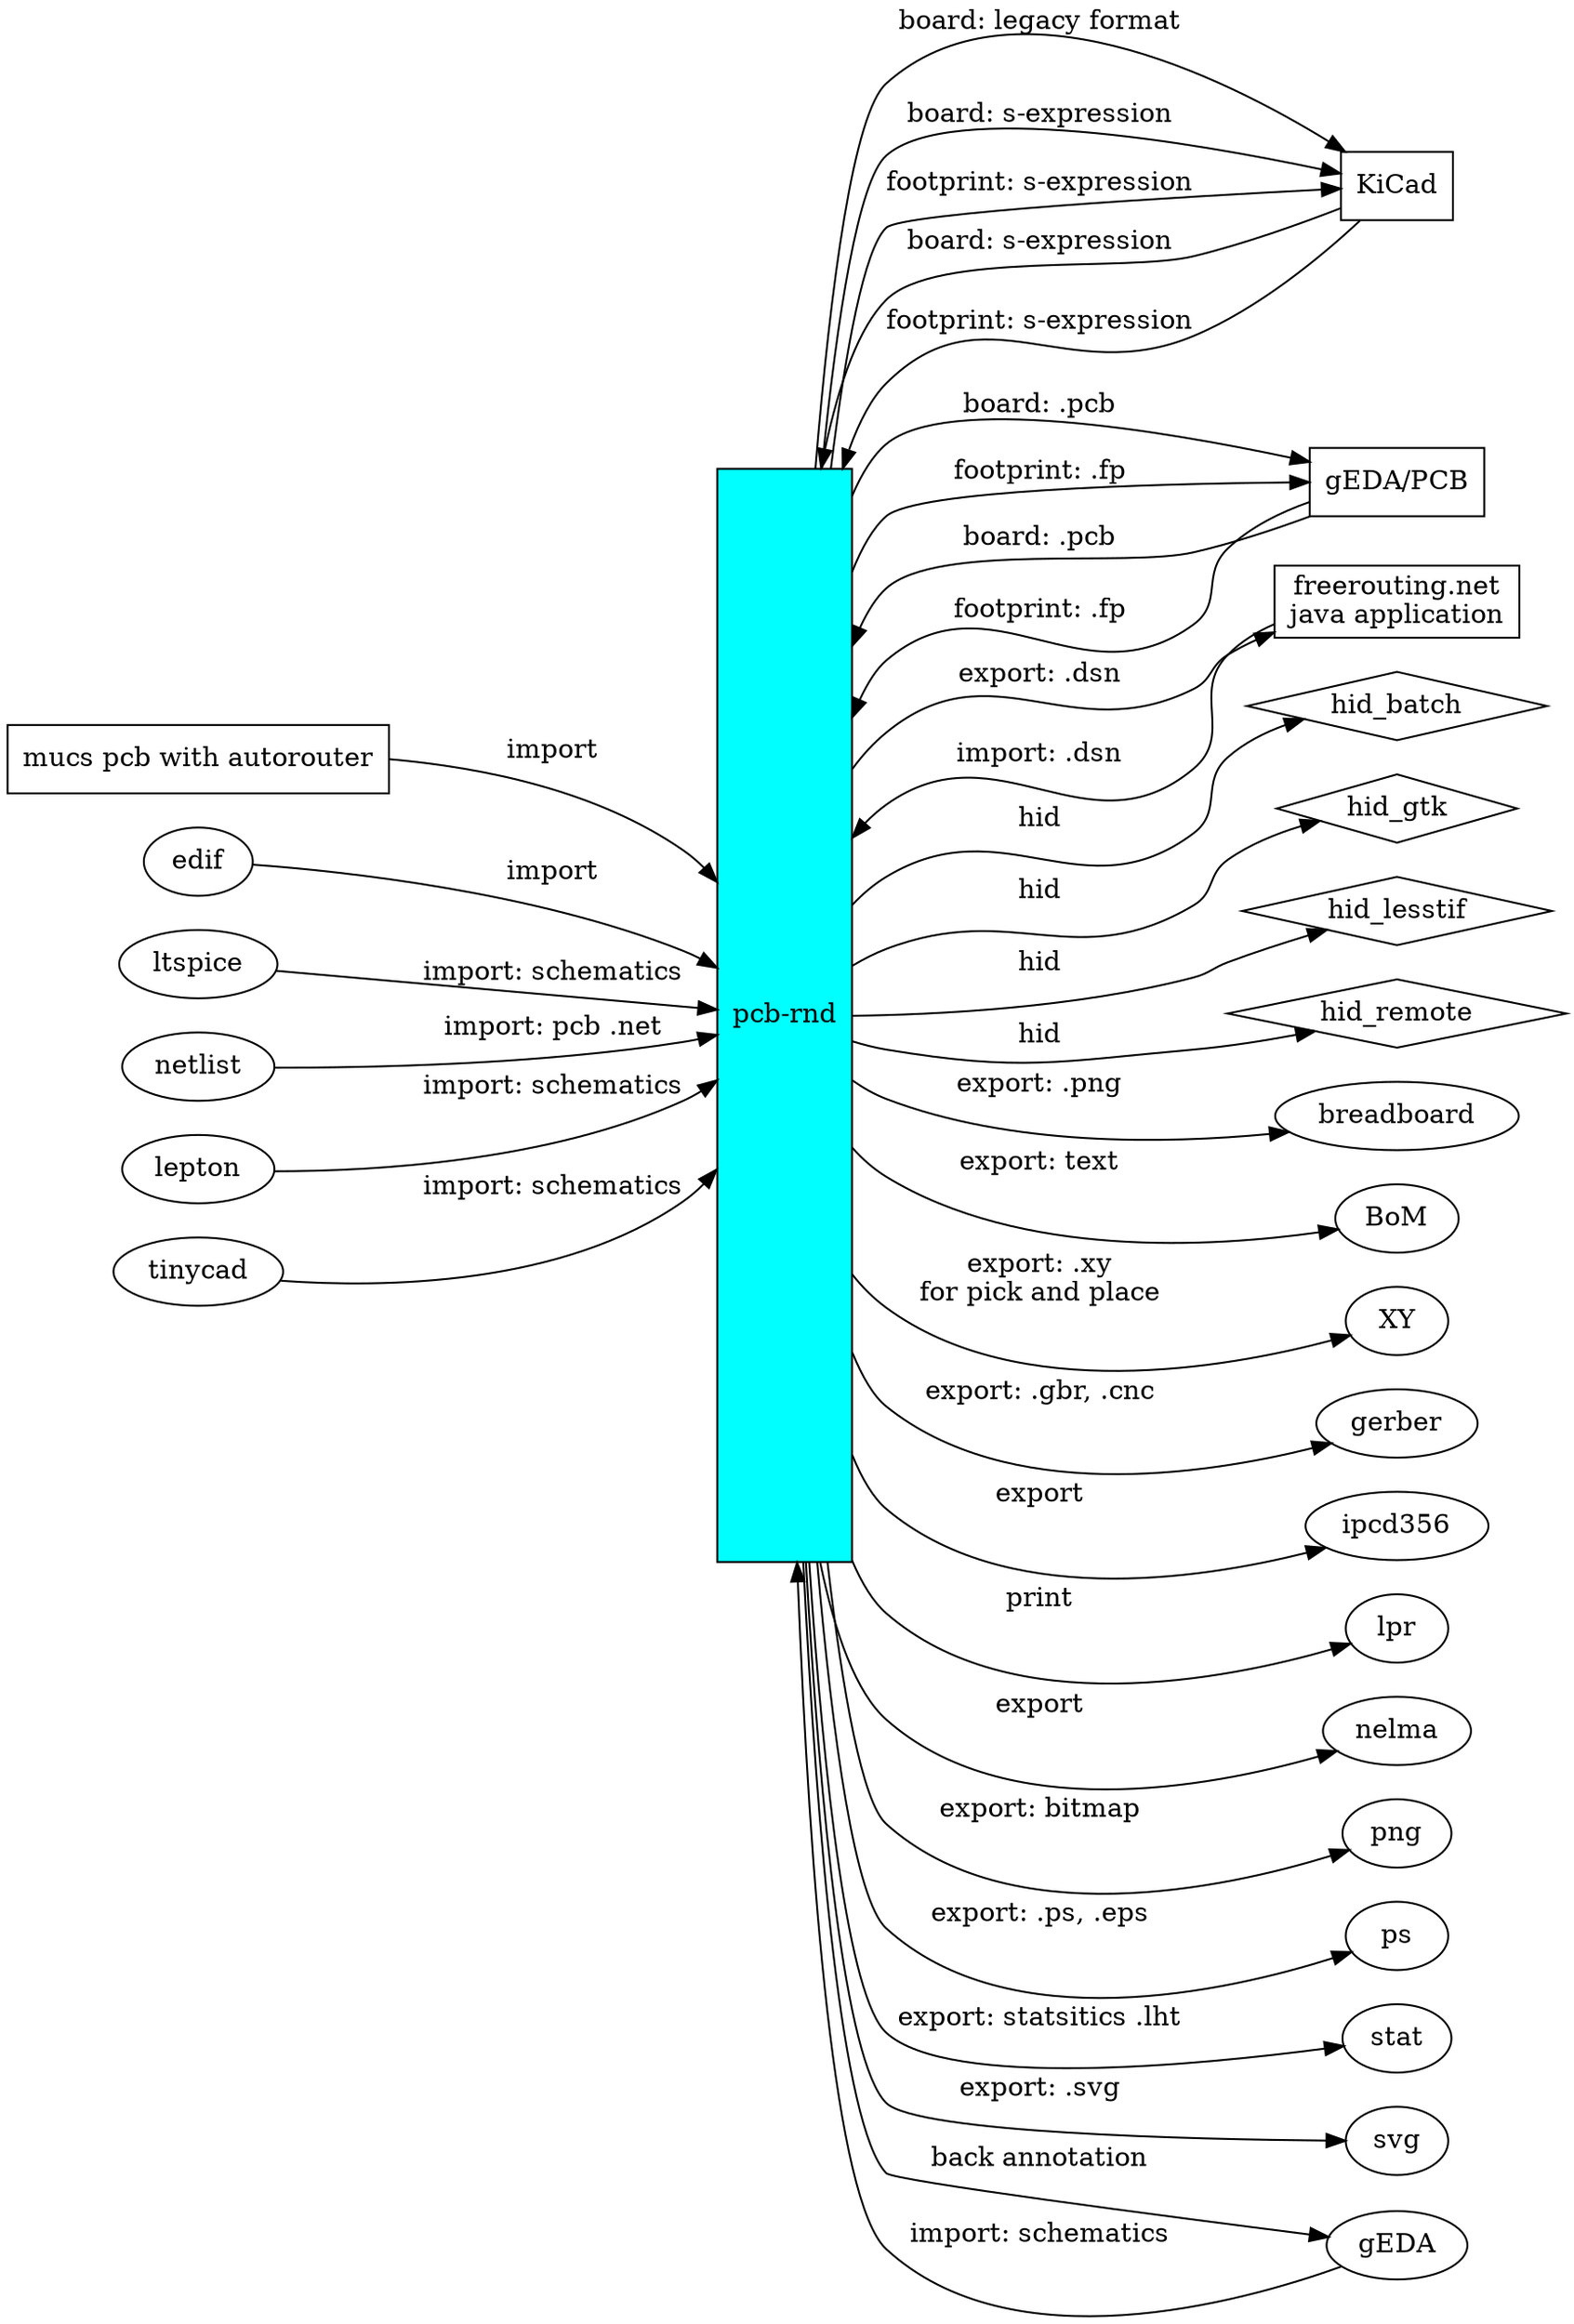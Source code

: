 digraph gr {
	rankdir=LR
	
	pcbrnd [label="pcb-rnd" style=filled fillcolor=cyan shape=box height=8]
	kicad [label="KiCad" shape=box]
	pcb [label="gEDA/PCB" shape=box]
	freerouting [label="freerouting.net\njava application" shape=box]
	mucs [label="mucs pcb with autorouter" shape=box]

	batch   [label="hid_batch" shape=diamond]
	gtk     [label="hid_gtk" shape=diamond]
	lesstif [label="hid_lesstif" shape=diamond]
	remote  [label="hid_remote" shape=diamond]

	pcbrnd -> kicad [label="board: legacy format"]
	pcbrnd -> kicad [label="board: s-expression"]
	kicad -> pcbrnd [label="board: s-expression"]
	pcbrnd -> kicad [label="footprint: s-expression"]
	kicad -> pcbrnd [label="footprint: s-expression"]

	pcbrnd -> pcb [label="board: .pcb"]
	pcbrnd -> pcb [label="footprint: .fp"]
	pcb -> pcbrnd [label="board: .pcb"]
	pcb -> pcbrnd [label="footprint: .fp"]

	pcbrnd -> freerouting [label="export: .dsn"]
	freerouting -> pcbrnd [label="import: .dsn"]
	mucs -> pcbrnd [label="import"]

	pcbrnd -> breadboard [label="export: .png"]
	pcbrnd -> BoM [label="export: text"]
	pcbrnd -> XY [label="export: .xy\nfor pick and place"]
	pcbrnd -> gerber [label="export: .gbr, .cnc"]
	pcbrnd -> ipcd356 [label="export"]
	pcbrnd -> lpr [label="print"]
	pcbrnd -> nelma [label="export"]
	pcbrnd -> png [label="export: bitmap"]
	pcbrnd -> ps [label="export: .ps, .eps"]
	pcbrnd -> stat [label="export: statsitics .lht"]
	pcbrnd -> svg [label="export: .svg"]

	edif -> pcbrnd [label="import"]
	ltspice -> pcbrnd [label="import: schematics"]
	netlist -> pcbrnd [label="import: pcb .net"]
	lepton -> pcbrnd [label="import: schematics"]
	gEDA -> pcbrnd [label="import: schematics"]
	pcbrnd -> gEDA [label="back annotation"]
	tinycad -> pcbrnd [label="import: schematics"]

	pcbrnd -> batch [label="hid"]
	pcbrnd -> gtk [label="hid"]
	pcbrnd -> lesstif [label="hid"]
	pcbrnd -> remote [label="hid"]
}
